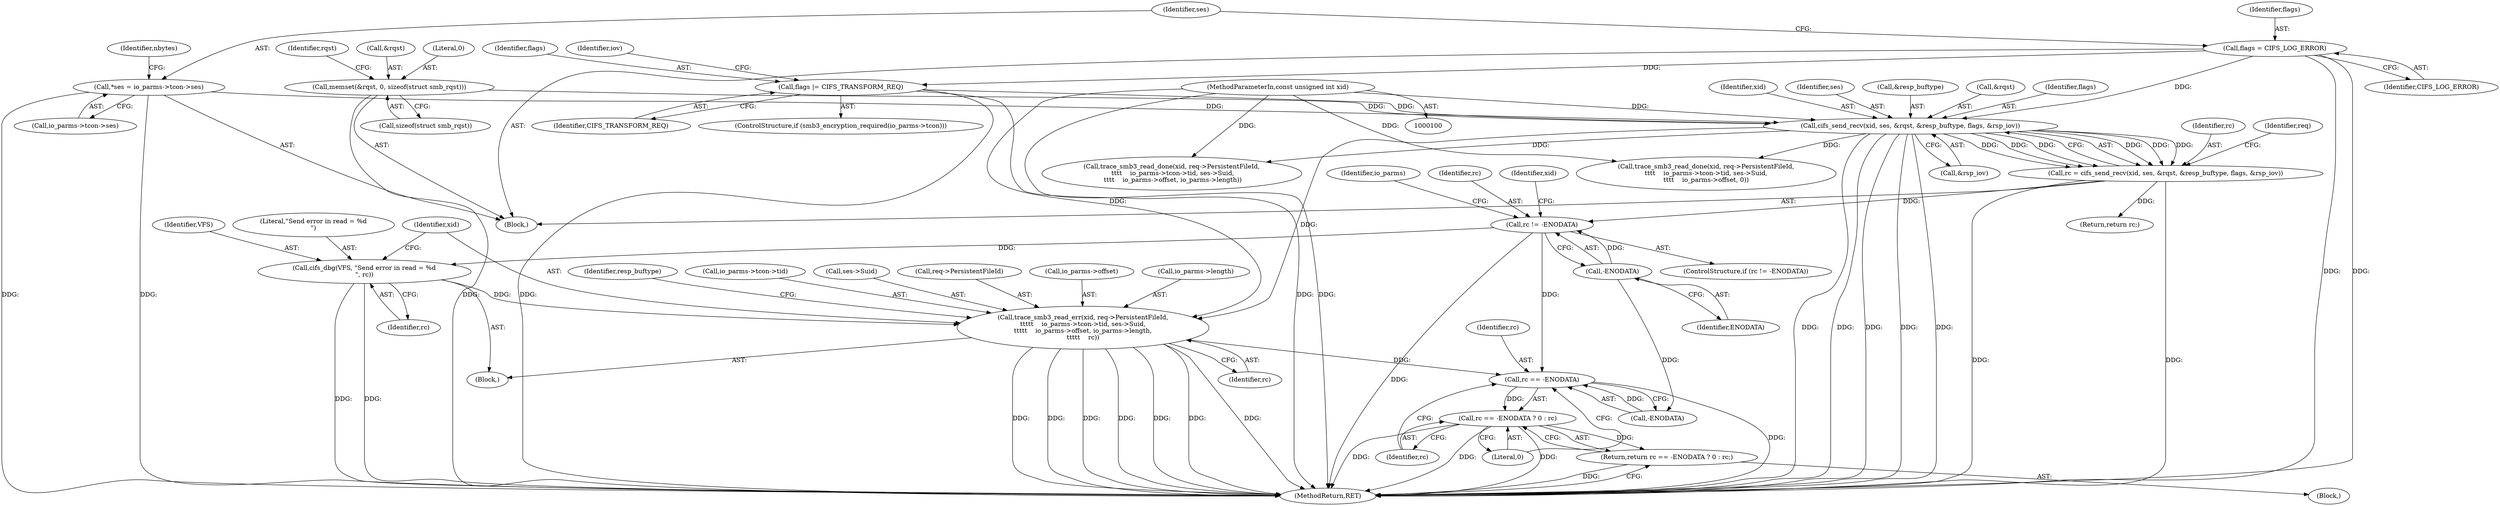 digraph "0_linux_088aaf17aa79300cab14dbee2569c58cfafd7d6e@pointer" {
"1000237" [label="(Call,trace_smb3_read_err(xid, req->PersistentFileId,\n\t\t\t\t\t    io_parms->tcon->tid, ses->Suid,\n\t\t\t\t\t    io_parms->offset, io_parms->length,\n\t\t\t\t\t    rc))"];
"1000200" [label="(Call,cifs_send_recv(xid, ses, &rqst, &resp_buftype, flags, &rsp_iov))"];
"1000101" [label="(MethodParameterIn,const unsigned int xid)"];
"1000130" [label="(Call,*ses = io_parms->tcon->ses)"];
"1000182" [label="(Call,memset(&rqst, 0, sizeof(struct smb_rqst)))"];
"1000163" [label="(Call,flags |= CIFS_TRANSFORM_REQ)"];
"1000126" [label="(Call,flags = CIFS_LOG_ERROR)"];
"1000233" [label="(Call,cifs_dbg(VFS, \"Send error in read = %d\n\", rc))"];
"1000223" [label="(Call,rc != -ENODATA)"];
"1000198" [label="(Call,rc = cifs_send_recv(xid, ses, &rqst, &resp_buftype, flags, &rsp_iov))"];
"1000225" [label="(Call,-ENODATA)"];
"1000282" [label="(Call,rc == -ENODATA)"];
"1000281" [label="(Call,rc == -ENODATA ? 0 : rc)"];
"1000280" [label="(Return,return rc == -ENODATA ? 0 : rc;)"];
"1000238" [label="(Identifier,xid)"];
"1000234" [label="(Identifier,VFS)"];
"1000227" [label="(Block,)"];
"1000283" [label="(Identifier,rc)"];
"1000250" [label="(Call,io_parms->offset)"];
"1000289" [label="(Call,trace_smb3_read_done(xid, req->PersistentFileId,\n \t\t\t\t    io_parms->tcon->tid, ses->Suid,\n \t\t\t\t    io_parms->offset, io_parms->length))"];
"1000258" [label="(Call,trace_smb3_read_done(xid, req->PersistentFileId,\n\t\t\t\t    io_parms->tcon->tid, ses->Suid,\n\t\t\t\t    io_parms->offset, 0))"];
"1000201" [label="(Identifier,xid)"];
"1000126" [label="(Call,flags = CIFS_LOG_ERROR)"];
"1000253" [label="(Call,io_parms->length)"];
"1000211" [label="(Identifier,req)"];
"1000202" [label="(Identifier,ses)"];
"1000394" [label="(Return,return rc;)"];
"1000198" [label="(Call,rc = cifs_send_recv(xid, ses, &rqst, &resp_buftype, flags, &rsp_iov))"];
"1000287" [label="(Identifier,rc)"];
"1000208" [label="(Call,&rsp_iov)"];
"1000165" [label="(Identifier,CIFS_TRANSFORM_REQ)"];
"1000164" [label="(Identifier,flags)"];
"1000224" [label="(Identifier,rc)"];
"1000233" [label="(Call,cifs_dbg(VFS, \"Send error in read = %d\n\", rc))"];
"1000101" [label="(MethodParameterIn,const unsigned int xid)"];
"1000127" [label="(Identifier,flags)"];
"1000276" [label="(Identifier,resp_buftype)"];
"1000396" [label="(MethodReturn,RET)"];
"1000282" [label="(Call,rc == -ENODATA)"];
"1000223" [label="(Call,rc != -ENODATA)"];
"1000139" [label="(Identifier,nbytes)"];
"1000182" [label="(Call,memset(&rqst, 0, sizeof(struct smb_rqst)))"];
"1000242" [label="(Call,io_parms->tcon->tid)"];
"1000163" [label="(Call,flags |= CIFS_TRANSFORM_REQ)"];
"1000284" [label="(Call,-ENODATA)"];
"1000186" [label="(Call,sizeof(struct smb_rqst))"];
"1000190" [label="(Identifier,rqst)"];
"1000131" [label="(Identifier,ses)"];
"1000286" [label="(Literal,0)"];
"1000132" [label="(Call,io_parms->tcon->ses)"];
"1000221" [label="(Block,)"];
"1000247" [label="(Call,ses->Suid)"];
"1000200" [label="(Call,cifs_send_recv(xid, ses, &rqst, &resp_buftype, flags, &rsp_iov))"];
"1000106" [label="(Block,)"];
"1000128" [label="(Identifier,CIFS_LOG_ERROR)"];
"1000183" [label="(Call,&rqst)"];
"1000158" [label="(ControlStructure,if (smb3_encryption_required(io_parms->tcon)))"];
"1000222" [label="(ControlStructure,if (rc != -ENODATA))"];
"1000199" [label="(Identifier,rc)"];
"1000256" [label="(Identifier,rc)"];
"1000237" [label="(Call,trace_smb3_read_err(xid, req->PersistentFileId,\n\t\t\t\t\t    io_parms->tcon->tid, ses->Suid,\n\t\t\t\t\t    io_parms->offset, io_parms->length,\n\t\t\t\t\t    rc))"];
"1000259" [label="(Identifier,xid)"];
"1000225" [label="(Call,-ENODATA)"];
"1000226" [label="(Identifier,ENODATA)"];
"1000169" [label="(Identifier,iov)"];
"1000230" [label="(Identifier,io_parms)"];
"1000236" [label="(Identifier,rc)"];
"1000205" [label="(Call,&resp_buftype)"];
"1000239" [label="(Call,req->PersistentFileId)"];
"1000203" [label="(Call,&rqst)"];
"1000235" [label="(Literal,\"Send error in read = %d\n\")"];
"1000281" [label="(Call,rc == -ENODATA ? 0 : rc)"];
"1000280" [label="(Return,return rc == -ENODATA ? 0 : rc;)"];
"1000207" [label="(Identifier,flags)"];
"1000185" [label="(Literal,0)"];
"1000130" [label="(Call,*ses = io_parms->tcon->ses)"];
"1000237" -> "1000227"  [label="AST: "];
"1000237" -> "1000256"  [label="CFG: "];
"1000238" -> "1000237"  [label="AST: "];
"1000239" -> "1000237"  [label="AST: "];
"1000242" -> "1000237"  [label="AST: "];
"1000247" -> "1000237"  [label="AST: "];
"1000250" -> "1000237"  [label="AST: "];
"1000253" -> "1000237"  [label="AST: "];
"1000256" -> "1000237"  [label="AST: "];
"1000276" -> "1000237"  [label="CFG: "];
"1000237" -> "1000396"  [label="DDG: "];
"1000237" -> "1000396"  [label="DDG: "];
"1000237" -> "1000396"  [label="DDG: "];
"1000237" -> "1000396"  [label="DDG: "];
"1000237" -> "1000396"  [label="DDG: "];
"1000237" -> "1000396"  [label="DDG: "];
"1000237" -> "1000396"  [label="DDG: "];
"1000200" -> "1000237"  [label="DDG: "];
"1000101" -> "1000237"  [label="DDG: "];
"1000233" -> "1000237"  [label="DDG: "];
"1000237" -> "1000282"  [label="DDG: "];
"1000200" -> "1000198"  [label="AST: "];
"1000200" -> "1000208"  [label="CFG: "];
"1000201" -> "1000200"  [label="AST: "];
"1000202" -> "1000200"  [label="AST: "];
"1000203" -> "1000200"  [label="AST: "];
"1000205" -> "1000200"  [label="AST: "];
"1000207" -> "1000200"  [label="AST: "];
"1000208" -> "1000200"  [label="AST: "];
"1000198" -> "1000200"  [label="CFG: "];
"1000200" -> "1000396"  [label="DDG: "];
"1000200" -> "1000396"  [label="DDG: "];
"1000200" -> "1000396"  [label="DDG: "];
"1000200" -> "1000396"  [label="DDG: "];
"1000200" -> "1000396"  [label="DDG: "];
"1000200" -> "1000198"  [label="DDG: "];
"1000200" -> "1000198"  [label="DDG: "];
"1000200" -> "1000198"  [label="DDG: "];
"1000200" -> "1000198"  [label="DDG: "];
"1000200" -> "1000198"  [label="DDG: "];
"1000200" -> "1000198"  [label="DDG: "];
"1000101" -> "1000200"  [label="DDG: "];
"1000130" -> "1000200"  [label="DDG: "];
"1000182" -> "1000200"  [label="DDG: "];
"1000163" -> "1000200"  [label="DDG: "];
"1000126" -> "1000200"  [label="DDG: "];
"1000200" -> "1000258"  [label="DDG: "];
"1000200" -> "1000289"  [label="DDG: "];
"1000101" -> "1000100"  [label="AST: "];
"1000101" -> "1000396"  [label="DDG: "];
"1000101" -> "1000258"  [label="DDG: "];
"1000101" -> "1000289"  [label="DDG: "];
"1000130" -> "1000106"  [label="AST: "];
"1000130" -> "1000132"  [label="CFG: "];
"1000131" -> "1000130"  [label="AST: "];
"1000132" -> "1000130"  [label="AST: "];
"1000139" -> "1000130"  [label="CFG: "];
"1000130" -> "1000396"  [label="DDG: "];
"1000130" -> "1000396"  [label="DDG: "];
"1000182" -> "1000106"  [label="AST: "];
"1000182" -> "1000186"  [label="CFG: "];
"1000183" -> "1000182"  [label="AST: "];
"1000185" -> "1000182"  [label="AST: "];
"1000186" -> "1000182"  [label="AST: "];
"1000190" -> "1000182"  [label="CFG: "];
"1000182" -> "1000396"  [label="DDG: "];
"1000163" -> "1000158"  [label="AST: "];
"1000163" -> "1000165"  [label="CFG: "];
"1000164" -> "1000163"  [label="AST: "];
"1000165" -> "1000163"  [label="AST: "];
"1000169" -> "1000163"  [label="CFG: "];
"1000163" -> "1000396"  [label="DDG: "];
"1000163" -> "1000396"  [label="DDG: "];
"1000126" -> "1000163"  [label="DDG: "];
"1000126" -> "1000106"  [label="AST: "];
"1000126" -> "1000128"  [label="CFG: "];
"1000127" -> "1000126"  [label="AST: "];
"1000128" -> "1000126"  [label="AST: "];
"1000131" -> "1000126"  [label="CFG: "];
"1000126" -> "1000396"  [label="DDG: "];
"1000126" -> "1000396"  [label="DDG: "];
"1000233" -> "1000227"  [label="AST: "];
"1000233" -> "1000236"  [label="CFG: "];
"1000234" -> "1000233"  [label="AST: "];
"1000235" -> "1000233"  [label="AST: "];
"1000236" -> "1000233"  [label="AST: "];
"1000238" -> "1000233"  [label="CFG: "];
"1000233" -> "1000396"  [label="DDG: "];
"1000233" -> "1000396"  [label="DDG: "];
"1000223" -> "1000233"  [label="DDG: "];
"1000223" -> "1000222"  [label="AST: "];
"1000223" -> "1000225"  [label="CFG: "];
"1000224" -> "1000223"  [label="AST: "];
"1000225" -> "1000223"  [label="AST: "];
"1000230" -> "1000223"  [label="CFG: "];
"1000259" -> "1000223"  [label="CFG: "];
"1000223" -> "1000396"  [label="DDG: "];
"1000198" -> "1000223"  [label="DDG: "];
"1000225" -> "1000223"  [label="DDG: "];
"1000223" -> "1000282"  [label="DDG: "];
"1000198" -> "1000106"  [label="AST: "];
"1000199" -> "1000198"  [label="AST: "];
"1000211" -> "1000198"  [label="CFG: "];
"1000198" -> "1000396"  [label="DDG: "];
"1000198" -> "1000396"  [label="DDG: "];
"1000198" -> "1000394"  [label="DDG: "];
"1000225" -> "1000226"  [label="CFG: "];
"1000226" -> "1000225"  [label="AST: "];
"1000225" -> "1000284"  [label="DDG: "];
"1000282" -> "1000281"  [label="AST: "];
"1000282" -> "1000284"  [label="CFG: "];
"1000283" -> "1000282"  [label="AST: "];
"1000284" -> "1000282"  [label="AST: "];
"1000286" -> "1000282"  [label="CFG: "];
"1000287" -> "1000282"  [label="CFG: "];
"1000282" -> "1000396"  [label="DDG: "];
"1000282" -> "1000281"  [label="DDG: "];
"1000284" -> "1000282"  [label="DDG: "];
"1000281" -> "1000280"  [label="AST: "];
"1000281" -> "1000286"  [label="CFG: "];
"1000281" -> "1000287"  [label="CFG: "];
"1000286" -> "1000281"  [label="AST: "];
"1000287" -> "1000281"  [label="AST: "];
"1000280" -> "1000281"  [label="CFG: "];
"1000281" -> "1000396"  [label="DDG: "];
"1000281" -> "1000396"  [label="DDG: "];
"1000281" -> "1000396"  [label="DDG: "];
"1000281" -> "1000280"  [label="DDG: "];
"1000280" -> "1000221"  [label="AST: "];
"1000396" -> "1000280"  [label="CFG: "];
"1000280" -> "1000396"  [label="DDG: "];
}
